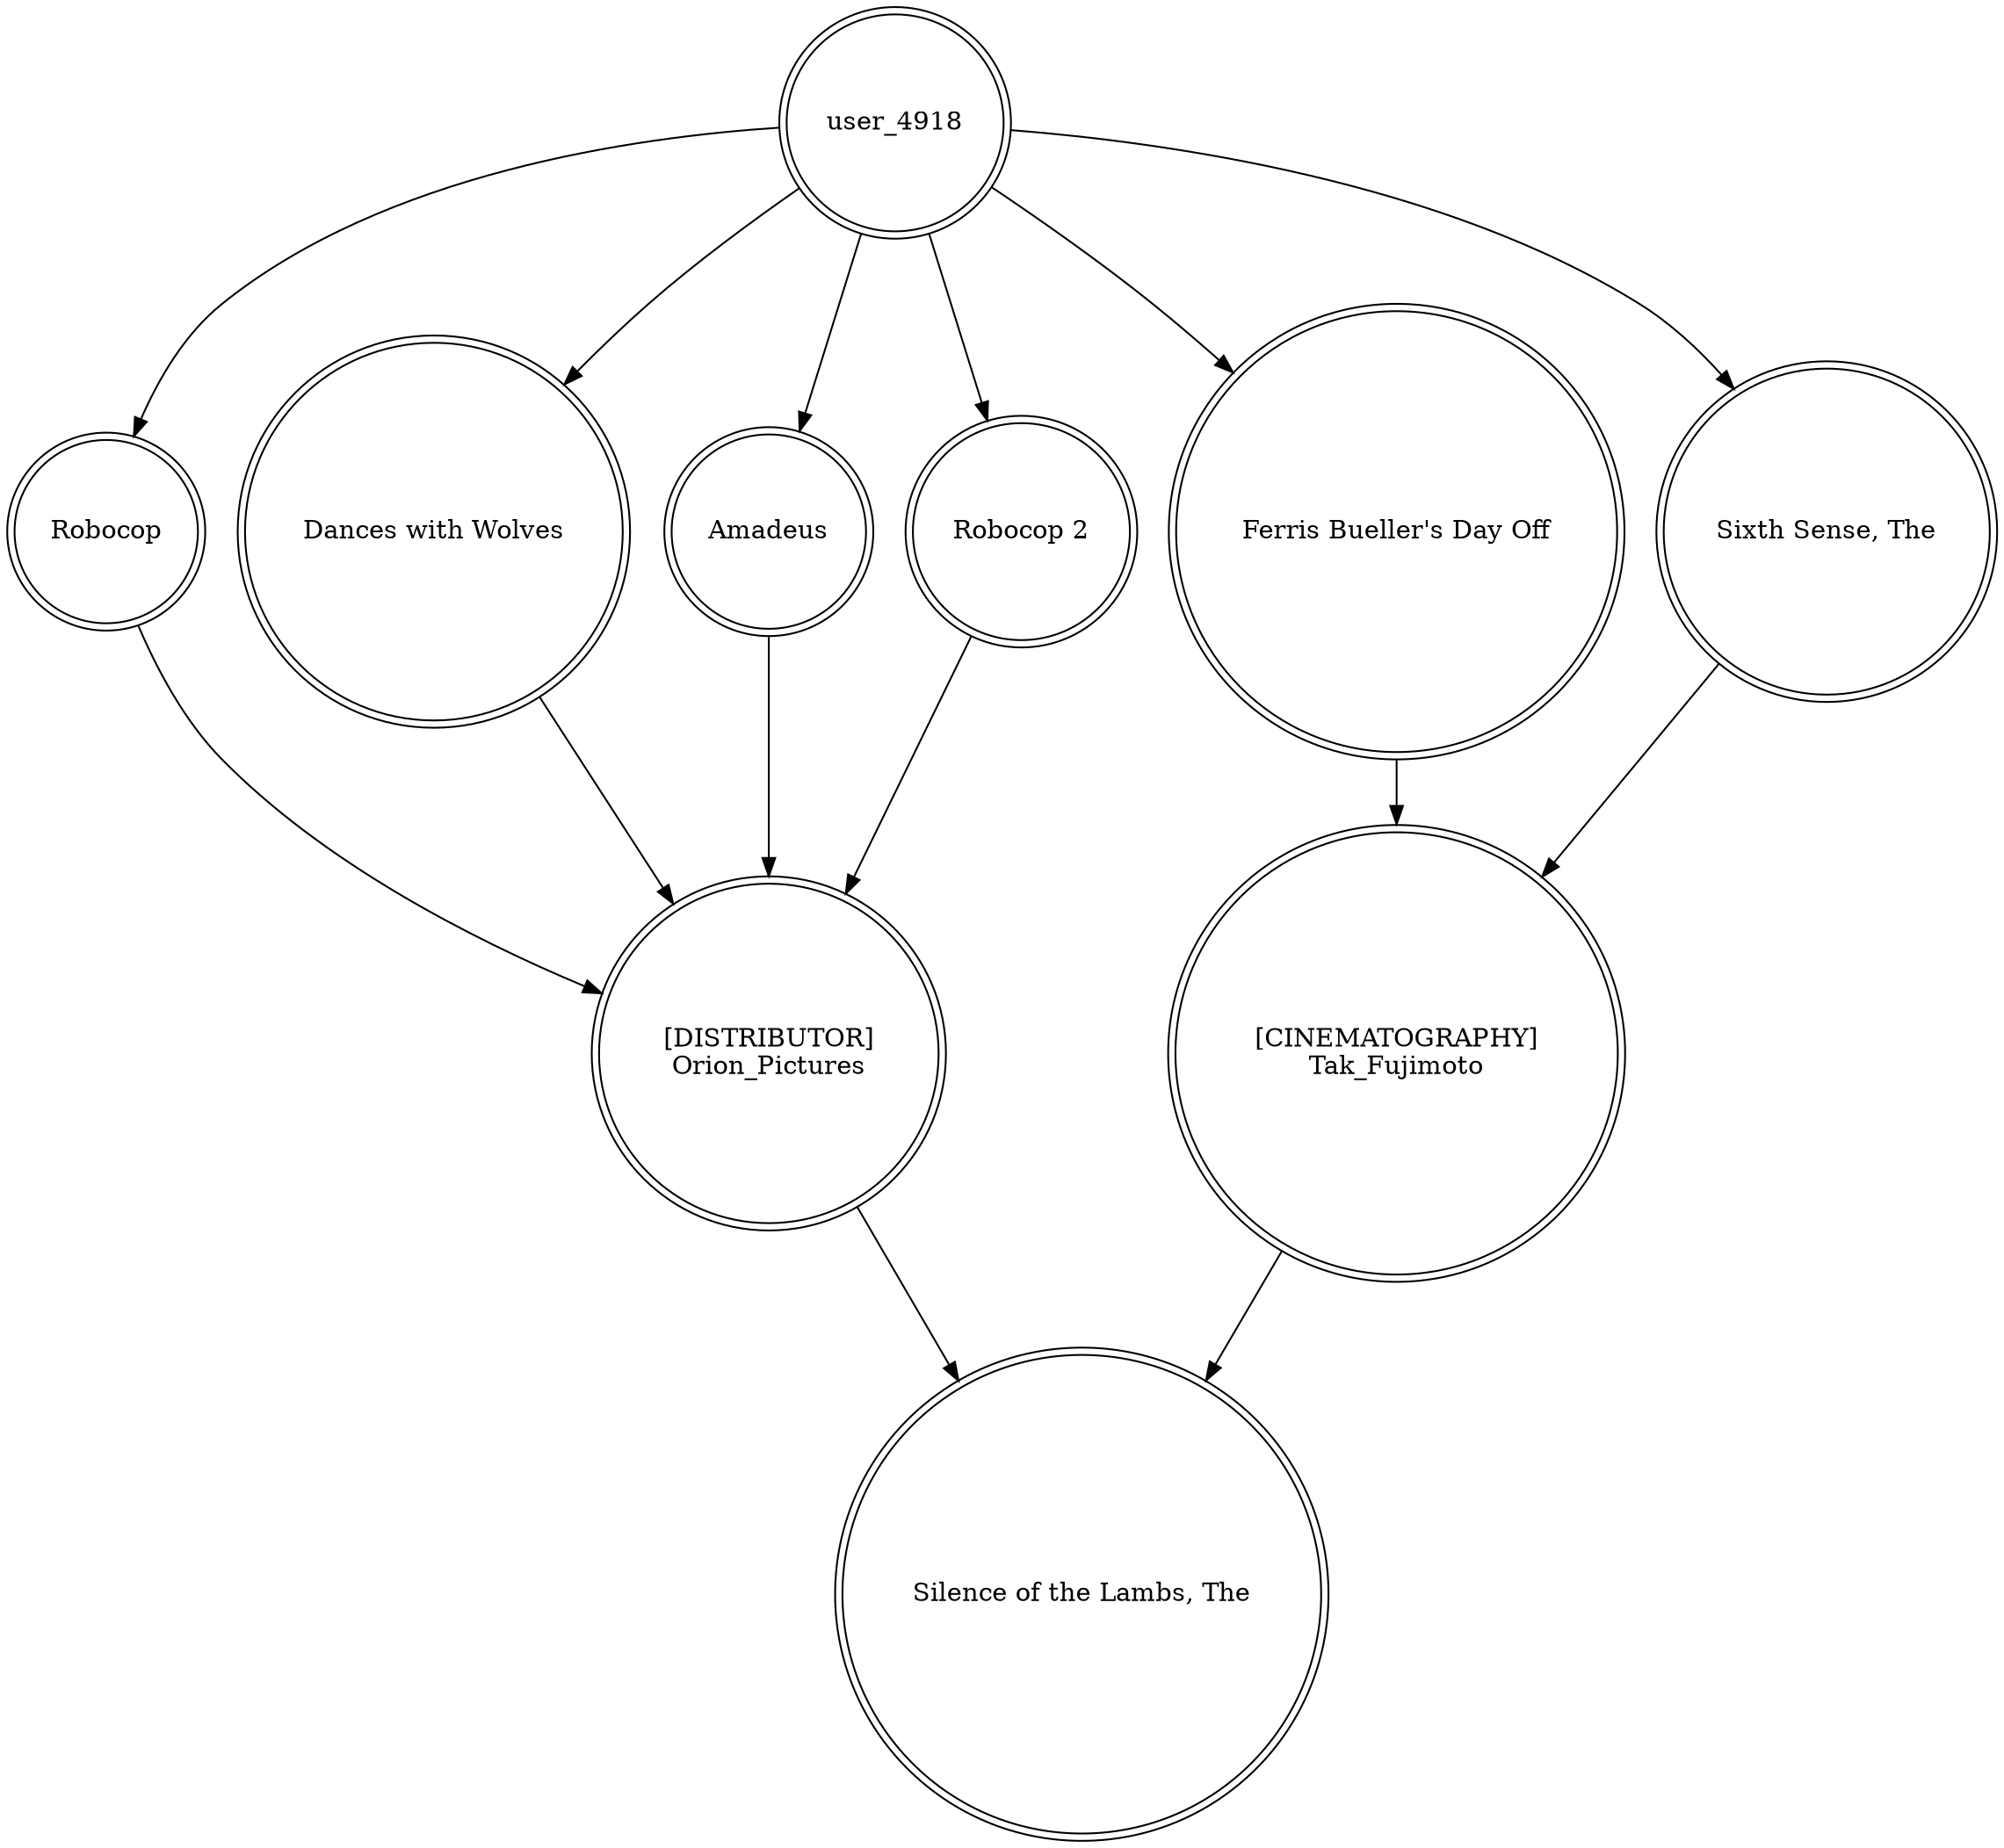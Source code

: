 digraph finite_state_machine {
	node [shape=doublecircle]
	user_4918 -> Robocop
	"[DISTRIBUTOR]
Orion_Pictures" -> "Silence of the Lambs, The"
	Robocop -> "[DISTRIBUTOR]
Orion_Pictures"
	user_4918 -> "Dances with Wolves"
	user_4918 -> "Ferris Bueller's Day Off"
	user_4918 -> Amadeus
	"Robocop 2" -> "[DISTRIBUTOR]
Orion_Pictures"
	user_4918 -> "Sixth Sense, The"
	"Sixth Sense, The" -> "[CINEMATOGRAPHY]
Tak_Fujimoto"
	user_4918 -> "Robocop 2"
	"Dances with Wolves" -> "[DISTRIBUTOR]
Orion_Pictures"
	Amadeus -> "[DISTRIBUTOR]
Orion_Pictures"
	"[CINEMATOGRAPHY]
Tak_Fujimoto" -> "Silence of the Lambs, The"
	"Ferris Bueller's Day Off" -> "[CINEMATOGRAPHY]
Tak_Fujimoto"
}
